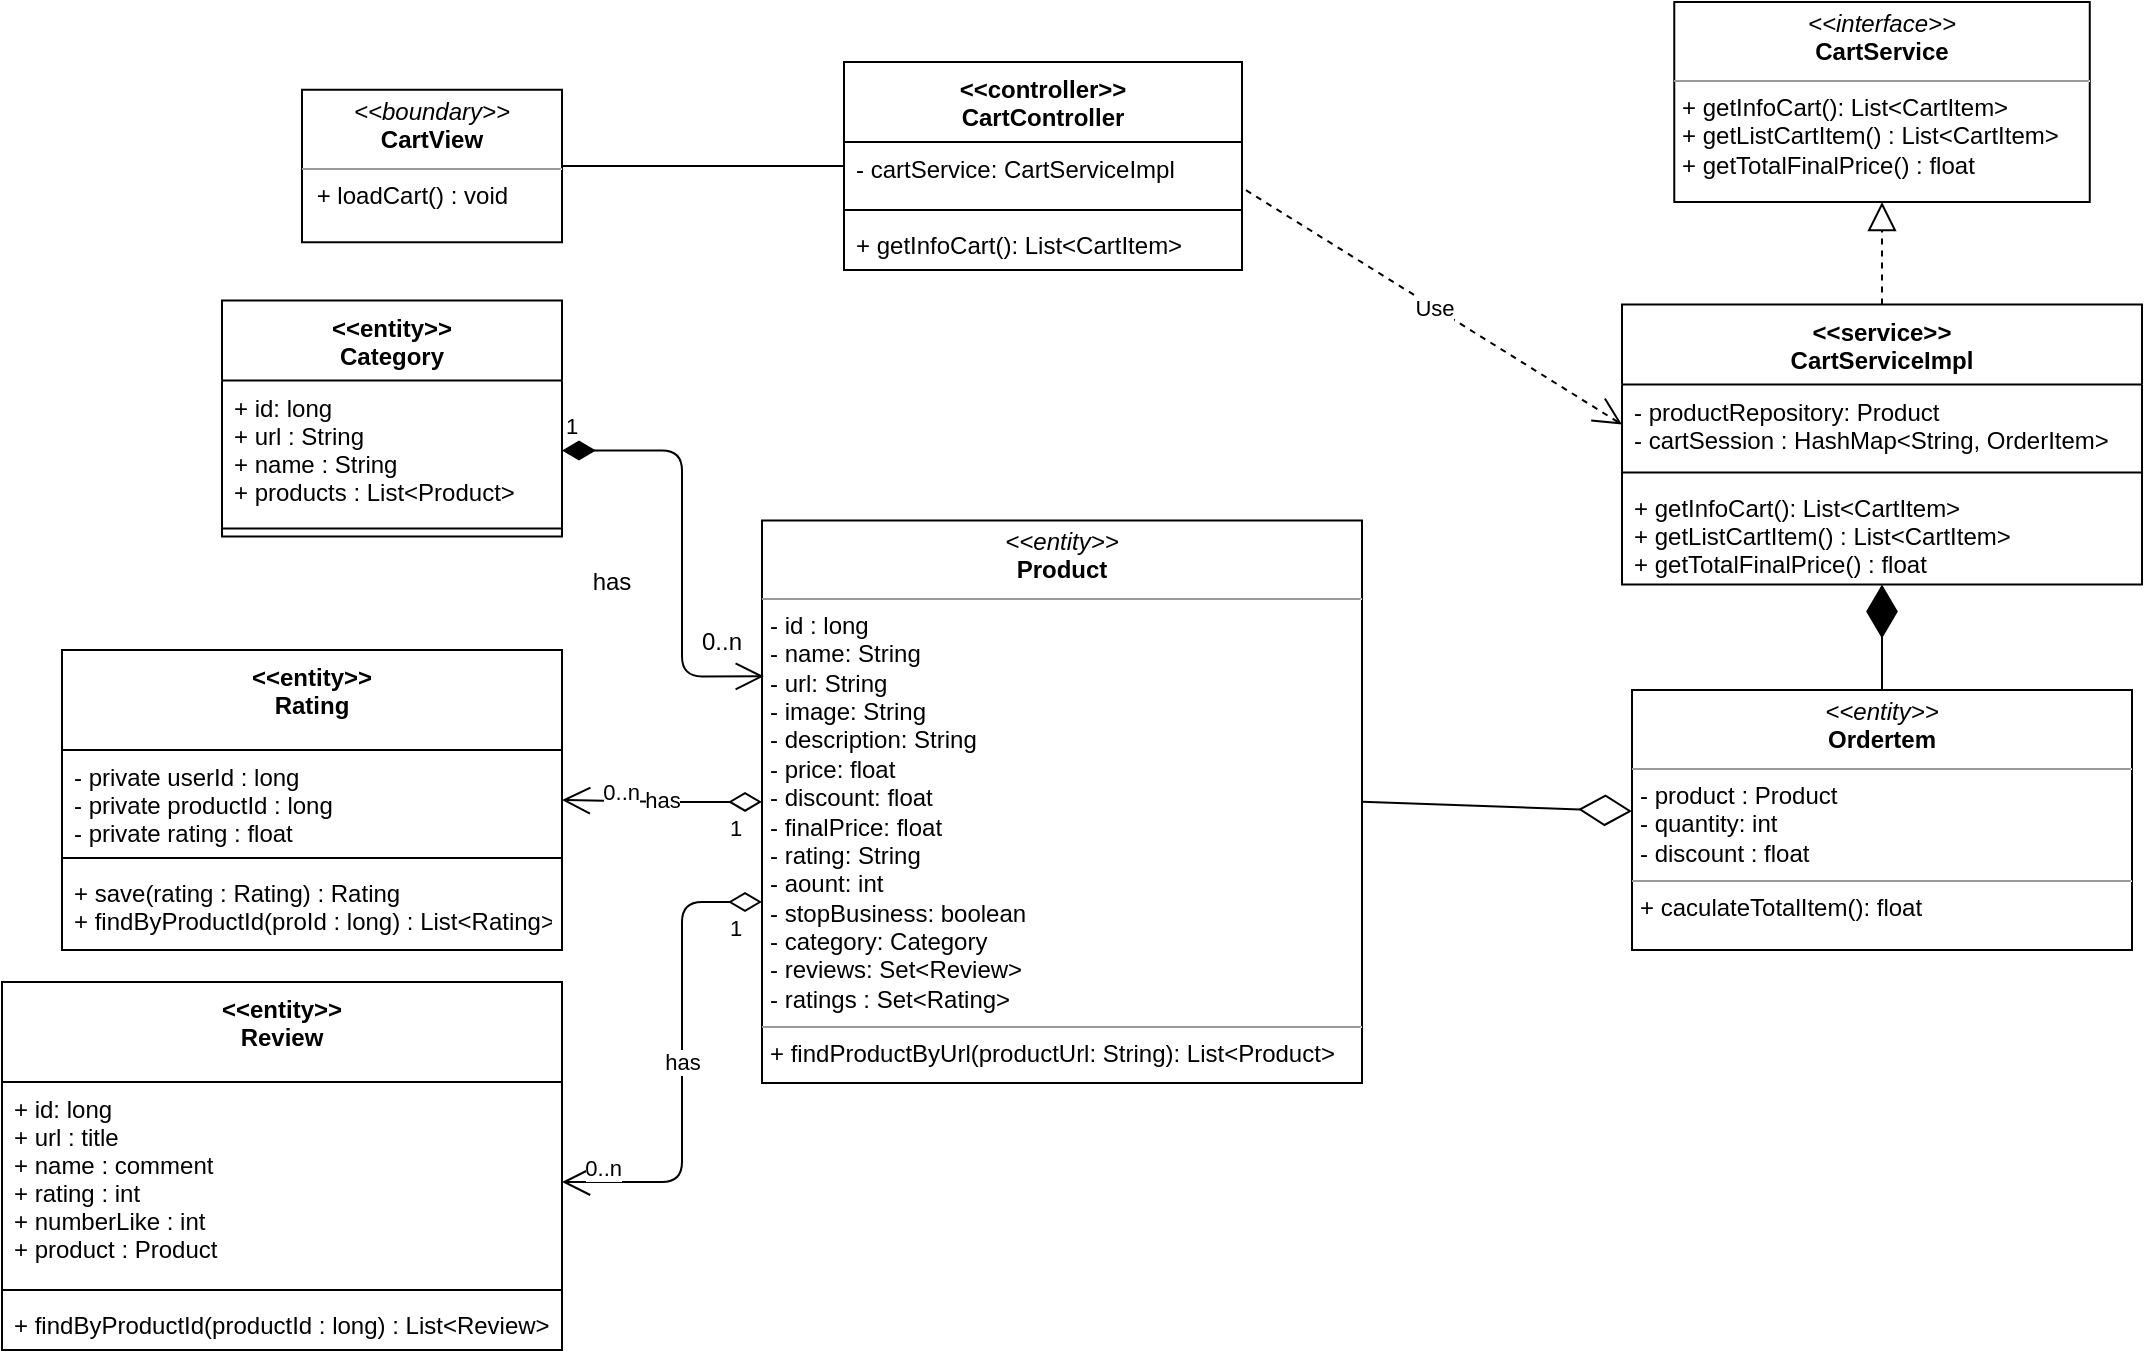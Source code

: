 <mxfile version="14.6.13" type="device"><diagram id="C5RBs43oDa-KdzZeNtuy" name="Page-1"><mxGraphModel dx="1935" dy="1594" grid="1" gridSize="10" guides="1" tooltips="1" connect="1" arrows="1" fold="1" page="1" pageScale="1" pageWidth="827" pageHeight="1169" math="0" shadow="0"><root><mxCell id="WIyWlLk6GJQsqaUBKTNV-0"/><mxCell id="WIyWlLk6GJQsqaUBKTNV-1" parent="WIyWlLk6GJQsqaUBKTNV-0"/><mxCell id="WHCLxpbhywYdY0v4LRuP-37" value="&lt;p style=&quot;margin: 0px ; margin-top: 4px ; text-align: center&quot;&gt;&lt;i&gt;&amp;lt;&amp;lt;boundary&amp;gt;&amp;gt;&lt;/i&gt;&lt;br&gt;&lt;b&gt;CartView&lt;/b&gt;&lt;/p&gt;&lt;hr size=&quot;1&quot;&gt;&lt;p style=&quot;margin: 0px ; margin-left: 4px&quot;&gt;&lt;span&gt;&amp;nbsp;+ loadCart() : void&lt;br&gt;&lt;/span&gt;&lt;/p&gt;" style="verticalAlign=top;align=left;overflow=fill;fontSize=12;fontFamily=Helvetica;html=1;" vertex="1" parent="WIyWlLk6GJQsqaUBKTNV-1"><mxGeometry x="120" y="23.88" width="130" height="76.25" as="geometry"/></mxCell><mxCell id="WHCLxpbhywYdY0v4LRuP-38" value="" style="endArrow=none;html=1;edgeStyle=orthogonalEdgeStyle;exitX=1;exitY=0.5;exitDx=0;exitDy=0;" edge="1" parent="WIyWlLk6GJQsqaUBKTNV-1" source="WHCLxpbhywYdY0v4LRuP-37" target="WHCLxpbhywYdY0v4LRuP-66"><mxGeometry relative="1" as="geometry"><mxPoint x="320" y="200" as="sourcePoint"/><mxPoint x="370" y="192.5" as="targetPoint"/></mxGeometry></mxCell><mxCell id="WHCLxpbhywYdY0v4LRuP-39" value="&lt;p style=&quot;margin: 0px ; margin-top: 4px ; text-align: center&quot;&gt;&lt;i&gt;&amp;lt;&amp;lt;entity&amp;gt;&amp;gt;&lt;/i&gt;&lt;br&gt;&lt;b&gt;Ordertem&lt;/b&gt;&lt;/p&gt;&lt;hr size=&quot;1&quot;&gt;&lt;p style=&quot;margin: 0px ; margin-left: 4px&quot;&gt;- product : Product&lt;/p&gt;&lt;p style=&quot;margin: 0px ; margin-left: 4px&quot;&gt;- quantity: int&lt;br&gt;- discount : float&lt;/p&gt;&lt;hr size=&quot;1&quot;&gt;&lt;p style=&quot;margin: 0px ; margin-left: 4px&quot;&gt;+ caculateTotalItem(): float&lt;br&gt;&lt;/p&gt;" style="verticalAlign=top;align=left;overflow=fill;fontSize=12;fontFamily=Helvetica;html=1;" vertex="1" parent="WIyWlLk6GJQsqaUBKTNV-1"><mxGeometry x="785" y="324" width="250" height="130" as="geometry"/></mxCell><mxCell id="WHCLxpbhywYdY0v4LRuP-40" value="&lt;p style=&quot;margin: 0px ; margin-top: 4px ; text-align: center&quot;&gt;&lt;i&gt;&amp;lt;&amp;lt;interface&amp;gt;&amp;gt;&lt;/i&gt;&lt;br&gt;&lt;b&gt;CartService&lt;/b&gt;&lt;/p&gt;&lt;hr size=&quot;1&quot;&gt;&lt;p style=&quot;margin: 0px ; margin-left: 4px&quot;&gt;+ getInfoCart(): List&amp;lt;CartItem&amp;gt;&lt;/p&gt;&lt;p style=&quot;margin: 0px ; margin-left: 4px&quot;&gt;+ getListCartItem() : List&amp;lt;CartItem&amp;gt;&lt;/p&gt;&lt;p style=&quot;margin: 0px ; margin-left: 4px&quot;&gt;+ getTotalFinalPrice() : float&lt;/p&gt;" style="verticalAlign=top;align=left;overflow=fill;fontSize=12;fontFamily=Helvetica;html=1;" vertex="1" parent="WIyWlLk6GJQsqaUBKTNV-1"><mxGeometry x="806.13" y="-20" width="207.75" height="100" as="geometry"/></mxCell><mxCell id="WHCLxpbhywYdY0v4LRuP-41" value="&lt;p style=&quot;margin: 0px ; margin-top: 4px ; text-align: center&quot;&gt;&lt;i&gt;&amp;lt;&amp;lt;entity&amp;gt;&amp;gt;&lt;/i&gt;&lt;br&gt;&lt;b&gt;Product&lt;/b&gt;&lt;/p&gt;&lt;hr size=&quot;1&quot;&gt;&lt;p style=&quot;margin: 0px ; margin-left: 4px&quot;&gt;- id : long&lt;/p&gt;&lt;p style=&quot;margin: 0px ; margin-left: 4px&quot;&gt;- name: String&lt;br&gt;- url: String&lt;/p&gt;&lt;p style=&quot;margin: 0px ; margin-left: 4px&quot;&gt;- image: String&lt;/p&gt;&lt;p style=&quot;margin: 0px ; margin-left: 4px&quot;&gt;- description: String&lt;/p&gt;&lt;p style=&quot;margin: 0px ; margin-left: 4px&quot;&gt;- price: float&lt;/p&gt;&lt;p style=&quot;margin: 0px ; margin-left: 4px&quot;&gt;- discount: float&lt;/p&gt;&lt;p style=&quot;margin: 0px ; margin-left: 4px&quot;&gt;- finalPrice: float&lt;/p&gt;&lt;p style=&quot;margin: 0px ; margin-left: 4px&quot;&gt;- rating: String&lt;/p&gt;&lt;p style=&quot;margin: 0px ; margin-left: 4px&quot;&gt;- aount: int&lt;/p&gt;&lt;p style=&quot;margin: 0px ; margin-left: 4px&quot;&gt;- stopBusiness: boolean&lt;/p&gt;&lt;p style=&quot;margin: 0px ; margin-left: 4px&quot;&gt;- category: Category&lt;/p&gt;&lt;p style=&quot;margin: 0px ; margin-left: 4px&quot;&gt;- reviews: Set&amp;lt;Review&amp;gt;&lt;/p&gt;&lt;p style=&quot;margin: 0px ; margin-left: 4px&quot;&gt;- ratings : Set&amp;lt;Rating&amp;gt;&lt;/p&gt;&lt;hr size=&quot;1&quot;&gt;&lt;p style=&quot;margin: 0px ; margin-left: 4px&quot;&gt;+ findProductByUrl(productUrl: String): List&amp;lt;Product&amp;gt;&lt;br&gt;&lt;/p&gt;" style="verticalAlign=top;align=left;overflow=fill;fontSize=12;fontFamily=Helvetica;html=1;" vertex="1" parent="WIyWlLk6GJQsqaUBKTNV-1"><mxGeometry x="350" y="239.25" width="300" height="281.25" as="geometry"/></mxCell><mxCell id="WHCLxpbhywYdY0v4LRuP-42" value="&lt;&lt;entity&gt;&gt;&#10;Category" style="swimlane;fontStyle=1;align=center;verticalAlign=top;childLayout=stackLayout;horizontal=1;startSize=40;horizontalStack=0;resizeParent=1;resizeParentMax=0;resizeLast=0;collapsible=1;marginBottom=0;" vertex="1" parent="WIyWlLk6GJQsqaUBKTNV-1"><mxGeometry x="80" y="129.25" width="170" height="118" as="geometry"/></mxCell><mxCell id="WHCLxpbhywYdY0v4LRuP-43" value="+ id: long&#10;+ url : String&#10;+ name : String&#10;+ products : List&lt;Product&gt;" style="text;strokeColor=none;fillColor=none;align=left;verticalAlign=top;spacingLeft=4;spacingRight=4;overflow=hidden;rotatable=0;points=[[0,0.5],[1,0.5]];portConstraint=eastwest;" vertex="1" parent="WHCLxpbhywYdY0v4LRuP-42"><mxGeometry y="40" width="170" height="70" as="geometry"/></mxCell><mxCell id="WHCLxpbhywYdY0v4LRuP-44" value="" style="line;strokeWidth=1;fillColor=none;align=left;verticalAlign=middle;spacingTop=-1;spacingLeft=3;spacingRight=3;rotatable=0;labelPosition=right;points=[];portConstraint=eastwest;" vertex="1" parent="WHCLxpbhywYdY0v4LRuP-42"><mxGeometry y="110" width="170" height="8" as="geometry"/></mxCell><mxCell id="WHCLxpbhywYdY0v4LRuP-45" value="has" style="endArrow=open;html=1;endSize=12;startArrow=diamondThin;startSize=14;startFill=0;edgeStyle=orthogonalEdgeStyle;entryX=1;entryY=0.5;entryDx=0;entryDy=0;" edge="1" parent="WIyWlLk6GJQsqaUBKTNV-1" source="WHCLxpbhywYdY0v4LRuP-41" target="WHCLxpbhywYdY0v4LRuP-59"><mxGeometry relative="1" as="geometry"><mxPoint x="290" y="430" as="sourcePoint"/><mxPoint x="300" y="580" as="targetPoint"/><Array as="points"><mxPoint x="310" y="430"/><mxPoint x="310" y="570"/></Array></mxGeometry></mxCell><mxCell id="WHCLxpbhywYdY0v4LRuP-46" value="1" style="edgeLabel;resizable=0;html=1;align=left;verticalAlign=top;" connectable="0" vertex="1" parent="WHCLxpbhywYdY0v4LRuP-45"><mxGeometry x="-1" relative="1" as="geometry"><mxPoint x="-18" as="offset"/></mxGeometry></mxCell><mxCell id="WHCLxpbhywYdY0v4LRuP-47" value="0..n" style="edgeLabel;resizable=0;html=1;align=right;verticalAlign=top;" connectable="0" vertex="1" parent="WHCLxpbhywYdY0v4LRuP-45"><mxGeometry x="1" relative="1" as="geometry"><mxPoint x="30" y="-20" as="offset"/></mxGeometry></mxCell><mxCell id="WHCLxpbhywYdY0v4LRuP-48" value="has" style="endArrow=open;html=1;endSize=12;startArrow=diamondThin;startSize=14;startFill=0;edgeStyle=orthogonalEdgeStyle;" edge="1" parent="WIyWlLk6GJQsqaUBKTNV-1" source="WHCLxpbhywYdY0v4LRuP-41" target="WHCLxpbhywYdY0v4LRuP-51"><mxGeometry relative="1" as="geometry"><mxPoint x="270" y="500" as="sourcePoint"/><mxPoint x="230" y="367" as="targetPoint"/></mxGeometry></mxCell><mxCell id="WHCLxpbhywYdY0v4LRuP-49" value="1" style="edgeLabel;resizable=0;html=1;align=left;verticalAlign=top;" connectable="0" vertex="1" parent="WHCLxpbhywYdY0v4LRuP-48"><mxGeometry x="-1" relative="1" as="geometry"><mxPoint x="-18" as="offset"/></mxGeometry></mxCell><mxCell id="WHCLxpbhywYdY0v4LRuP-50" value="0..n" style="edgeLabel;resizable=0;html=1;align=right;verticalAlign=top;" connectable="0" vertex="1" parent="WHCLxpbhywYdY0v4LRuP-48"><mxGeometry x="1" relative="1" as="geometry"><mxPoint x="40" y="-17" as="offset"/></mxGeometry></mxCell><mxCell id="WHCLxpbhywYdY0v4LRuP-51" value="&lt;&lt;entity&gt;&gt;&#10;Rating" style="swimlane;fontStyle=1;align=center;verticalAlign=top;childLayout=stackLayout;horizontal=1;startSize=50;horizontalStack=0;resizeParent=1;resizeParentMax=0;resizeLast=0;collapsible=1;marginBottom=0;" vertex="1" parent="WIyWlLk6GJQsqaUBKTNV-1"><mxGeometry y="304" width="250" height="150" as="geometry"/></mxCell><mxCell id="WHCLxpbhywYdY0v4LRuP-52" value="- private userId : long&#10;- private productId : long&#10;- private rating : float" style="text;strokeColor=none;fillColor=none;align=left;verticalAlign=top;spacingLeft=4;spacingRight=4;overflow=hidden;rotatable=0;points=[[0,0.5],[1,0.5]];portConstraint=eastwest;" vertex="1" parent="WHCLxpbhywYdY0v4LRuP-51"><mxGeometry y="50" width="250" height="50" as="geometry"/></mxCell><mxCell id="WHCLxpbhywYdY0v4LRuP-53" value="" style="line;strokeWidth=1;fillColor=none;align=left;verticalAlign=middle;spacingTop=-1;spacingLeft=3;spacingRight=3;rotatable=0;labelPosition=right;points=[];portConstraint=eastwest;" vertex="1" parent="WHCLxpbhywYdY0v4LRuP-51"><mxGeometry y="100" width="250" height="8" as="geometry"/></mxCell><mxCell id="WHCLxpbhywYdY0v4LRuP-54" value="+ save(rating : Rating) : Rating&#10;+ findByProductId(proId : long) : List&lt;Rating&gt;" style="text;strokeColor=none;fillColor=none;align=left;verticalAlign=top;spacingLeft=4;spacingRight=4;overflow=hidden;rotatable=0;points=[[0,0.5],[1,0.5]];portConstraint=eastwest;" vertex="1" parent="WHCLxpbhywYdY0v4LRuP-51"><mxGeometry y="108" width="250" height="42" as="geometry"/></mxCell><mxCell id="WHCLxpbhywYdY0v4LRuP-55" value="has" style="text;html=1;strokeColor=none;fillColor=none;align=center;verticalAlign=middle;whiteSpace=wrap;rounded=0;" vertex="1" parent="WIyWlLk6GJQsqaUBKTNV-1"><mxGeometry x="260" y="260" width="30" height="20" as="geometry"/></mxCell><mxCell id="WHCLxpbhywYdY0v4LRuP-56" value="0..n" style="text;html=1;strokeColor=none;fillColor=none;align=center;verticalAlign=middle;whiteSpace=wrap;rounded=0;" vertex="1" parent="WIyWlLk6GJQsqaUBKTNV-1"><mxGeometry x="310" y="290" width="40" height="20" as="geometry"/></mxCell><mxCell id="WHCLxpbhywYdY0v4LRuP-57" value="1" style="endArrow=open;html=1;endSize=12;startArrow=diamondThin;startSize=14;startFill=1;edgeStyle=orthogonalEdgeStyle;align=left;verticalAlign=bottom;exitX=1;exitY=0.5;exitDx=0;exitDy=0;entryX=0.003;entryY=0.277;entryDx=0;entryDy=0;entryPerimeter=0;" edge="1" parent="WIyWlLk6GJQsqaUBKTNV-1" source="WHCLxpbhywYdY0v4LRuP-43" target="WHCLxpbhywYdY0v4LRuP-41"><mxGeometry x="-1" y="3" relative="1" as="geometry"><mxPoint x="470" y="770" as="sourcePoint"/><mxPoint x="260" y="440" as="targetPoint"/><Array as="points"><mxPoint x="310" y="204"/><mxPoint x="310" y="317"/></Array></mxGeometry></mxCell><mxCell id="WHCLxpbhywYdY0v4LRuP-58" value="&lt;&lt;entity&gt;&gt;&#10;Review" style="swimlane;fontStyle=1;align=center;verticalAlign=top;childLayout=stackLayout;horizontal=1;startSize=50;horizontalStack=0;resizeParent=1;resizeParentMax=0;resizeLast=0;collapsible=1;marginBottom=0;" vertex="1" parent="WIyWlLk6GJQsqaUBKTNV-1"><mxGeometry x="-30" y="470" width="280" height="184" as="geometry"/></mxCell><mxCell id="WHCLxpbhywYdY0v4LRuP-59" value="+ id: long&#10;+ url : title&#10;+ name : comment&#10;+ rating : int&#10;+ numberLike : int&#10;+ product : Product" style="text;strokeColor=none;fillColor=none;align=left;verticalAlign=top;spacingLeft=4;spacingRight=4;overflow=hidden;rotatable=0;points=[[0,0.5],[1,0.5]];portConstraint=eastwest;" vertex="1" parent="WHCLxpbhywYdY0v4LRuP-58"><mxGeometry y="50" width="280" height="100" as="geometry"/></mxCell><mxCell id="WHCLxpbhywYdY0v4LRuP-60" value="" style="line;strokeWidth=1;fillColor=none;align=left;verticalAlign=middle;spacingTop=-1;spacingLeft=3;spacingRight=3;rotatable=0;labelPosition=right;points=[];portConstraint=eastwest;" vertex="1" parent="WHCLxpbhywYdY0v4LRuP-58"><mxGeometry y="150" width="280" height="8" as="geometry"/></mxCell><mxCell id="WHCLxpbhywYdY0v4LRuP-61" value="+ findByProductId(productId : long) : List&lt;Review&gt;" style="text;strokeColor=none;fillColor=none;align=left;verticalAlign=top;spacingLeft=4;spacingRight=4;overflow=hidden;rotatable=0;points=[[0,0.5],[1,0.5]];portConstraint=eastwest;" vertex="1" parent="WHCLxpbhywYdY0v4LRuP-58"><mxGeometry y="158" width="280" height="26" as="geometry"/></mxCell><mxCell id="WHCLxpbhywYdY0v4LRuP-62" value="&lt;&lt;service&gt;&gt;&#10;CartServiceImpl" style="swimlane;fontStyle=1;align=center;verticalAlign=top;childLayout=stackLayout;horizontal=1;startSize=40;horizontalStack=0;resizeParent=1;resizeParentMax=0;resizeLast=0;collapsible=1;marginBottom=0;" vertex="1" parent="WIyWlLk6GJQsqaUBKTNV-1"><mxGeometry x="780" y="131.25" width="260" height="140" as="geometry"/></mxCell><mxCell id="WHCLxpbhywYdY0v4LRuP-63" value="- productRepository: Product&#10;- cartSession : HashMap&lt;String, OrderItem&gt;" style="text;strokeColor=none;fillColor=none;align=left;verticalAlign=top;spacingLeft=4;spacingRight=4;overflow=hidden;rotatable=0;points=[[0,0.5],[1,0.5]];portConstraint=eastwest;" vertex="1" parent="WHCLxpbhywYdY0v4LRuP-62"><mxGeometry y="40" width="260" height="40" as="geometry"/></mxCell><mxCell id="WHCLxpbhywYdY0v4LRuP-64" value="" style="line;strokeWidth=1;fillColor=none;align=left;verticalAlign=middle;spacingTop=-1;spacingLeft=3;spacingRight=3;rotatable=0;labelPosition=right;points=[];portConstraint=eastwest;" vertex="1" parent="WHCLxpbhywYdY0v4LRuP-62"><mxGeometry y="80" width="260" height="8" as="geometry"/></mxCell><mxCell id="WHCLxpbhywYdY0v4LRuP-65" value="+ getInfoCart(): List&lt;CartItem&gt;&#10;+ getListCartItem() : List&lt;CartItem&gt;&#10;+ getTotalFinalPrice() : float" style="text;strokeColor=none;fillColor=none;align=left;verticalAlign=top;spacingLeft=4;spacingRight=4;overflow=hidden;rotatable=0;points=[[0,0.5],[1,0.5]];portConstraint=eastwest;" vertex="1" parent="WHCLxpbhywYdY0v4LRuP-62"><mxGeometry y="88" width="260" height="52" as="geometry"/></mxCell><mxCell id="WHCLxpbhywYdY0v4LRuP-66" value="&lt;&lt;controller&gt;&gt;&#10;CartController" style="swimlane;fontStyle=1;align=center;verticalAlign=top;childLayout=stackLayout;horizontal=1;startSize=40;horizontalStack=0;resizeParent=1;resizeParentMax=0;resizeLast=0;collapsible=1;marginBottom=0;" vertex="1" parent="WIyWlLk6GJQsqaUBKTNV-1"><mxGeometry x="391" y="10" width="199" height="104" as="geometry"/></mxCell><mxCell id="WHCLxpbhywYdY0v4LRuP-67" value="- cartService: CartServiceImpl" style="text;strokeColor=none;fillColor=none;align=left;verticalAlign=top;spacingLeft=4;spacingRight=4;overflow=hidden;rotatable=0;points=[[0,0.5],[1,0.5]];portConstraint=eastwest;" vertex="1" parent="WHCLxpbhywYdY0v4LRuP-66"><mxGeometry y="40" width="199" height="30" as="geometry"/></mxCell><mxCell id="WHCLxpbhywYdY0v4LRuP-68" value="" style="line;strokeWidth=1;fillColor=none;align=left;verticalAlign=middle;spacingTop=-1;spacingLeft=3;spacingRight=3;rotatable=0;labelPosition=right;points=[];portConstraint=eastwest;" vertex="1" parent="WHCLxpbhywYdY0v4LRuP-66"><mxGeometry y="70" width="199" height="8" as="geometry"/></mxCell><mxCell id="WHCLxpbhywYdY0v4LRuP-69" value="+ getInfoCart(): List&lt;CartItem&gt;" style="text;strokeColor=none;fillColor=none;align=left;verticalAlign=top;spacingLeft=4;spacingRight=4;overflow=hidden;rotatable=0;points=[[0,0.5],[1,0.5]];portConstraint=eastwest;" vertex="1" parent="WHCLxpbhywYdY0v4LRuP-66"><mxGeometry y="78" width="199" height="26" as="geometry"/></mxCell><mxCell id="WHCLxpbhywYdY0v4LRuP-70" value="Use" style="endArrow=open;endSize=12;dashed=1;html=1;exitX=1.01;exitY=0.803;exitDx=0;exitDy=0;exitPerimeter=0;entryX=0;entryY=0.5;entryDx=0;entryDy=0;" edge="1" parent="WIyWlLk6GJQsqaUBKTNV-1" source="WHCLxpbhywYdY0v4LRuP-67" target="WHCLxpbhywYdY0v4LRuP-63"><mxGeometry width="160" relative="1" as="geometry"><mxPoint x="590" y="150" as="sourcePoint"/><mxPoint x="750" y="150" as="targetPoint"/></mxGeometry></mxCell><mxCell id="WHCLxpbhywYdY0v4LRuP-71" value="" style="endArrow=block;dashed=1;endFill=0;endSize=12;html=1;entryX=0.5;entryY=1;entryDx=0;entryDy=0;exitX=0.5;exitY=0;exitDx=0;exitDy=0;" edge="1" parent="WIyWlLk6GJQsqaUBKTNV-1" source="WHCLxpbhywYdY0v4LRuP-62" target="WHCLxpbhywYdY0v4LRuP-40"><mxGeometry width="160" relative="1" as="geometry"><mxPoint x="884" y="130" as="sourcePoint"/><mxPoint x="955" y="186.875" as="targetPoint"/></mxGeometry></mxCell><mxCell id="WHCLxpbhywYdY0v4LRuP-72" value="" style="endArrow=diamondThin;endFill=1;endSize=24;html=1;exitX=0.5;exitY=0;exitDx=0;exitDy=0;" edge="1" parent="WIyWlLk6GJQsqaUBKTNV-1" source="WHCLxpbhywYdY0v4LRuP-39" target="WHCLxpbhywYdY0v4LRuP-62"><mxGeometry width="160" relative="1" as="geometry"><mxPoint x="590" y="350" as="sourcePoint"/><mxPoint x="750" y="350" as="targetPoint"/></mxGeometry></mxCell><mxCell id="WHCLxpbhywYdY0v4LRuP-73" value="" style="endArrow=diamondThin;endFill=0;endSize=24;html=1;exitX=1;exitY=0.5;exitDx=0;exitDy=0;" edge="1" parent="WIyWlLk6GJQsqaUBKTNV-1" source="WHCLxpbhywYdY0v4LRuP-41" target="WHCLxpbhywYdY0v4LRuP-39"><mxGeometry width="160" relative="1" as="geometry"><mxPoint x="590" y="350" as="sourcePoint"/><mxPoint x="750" y="350" as="targetPoint"/></mxGeometry></mxCell></root></mxGraphModel></diagram></mxfile>